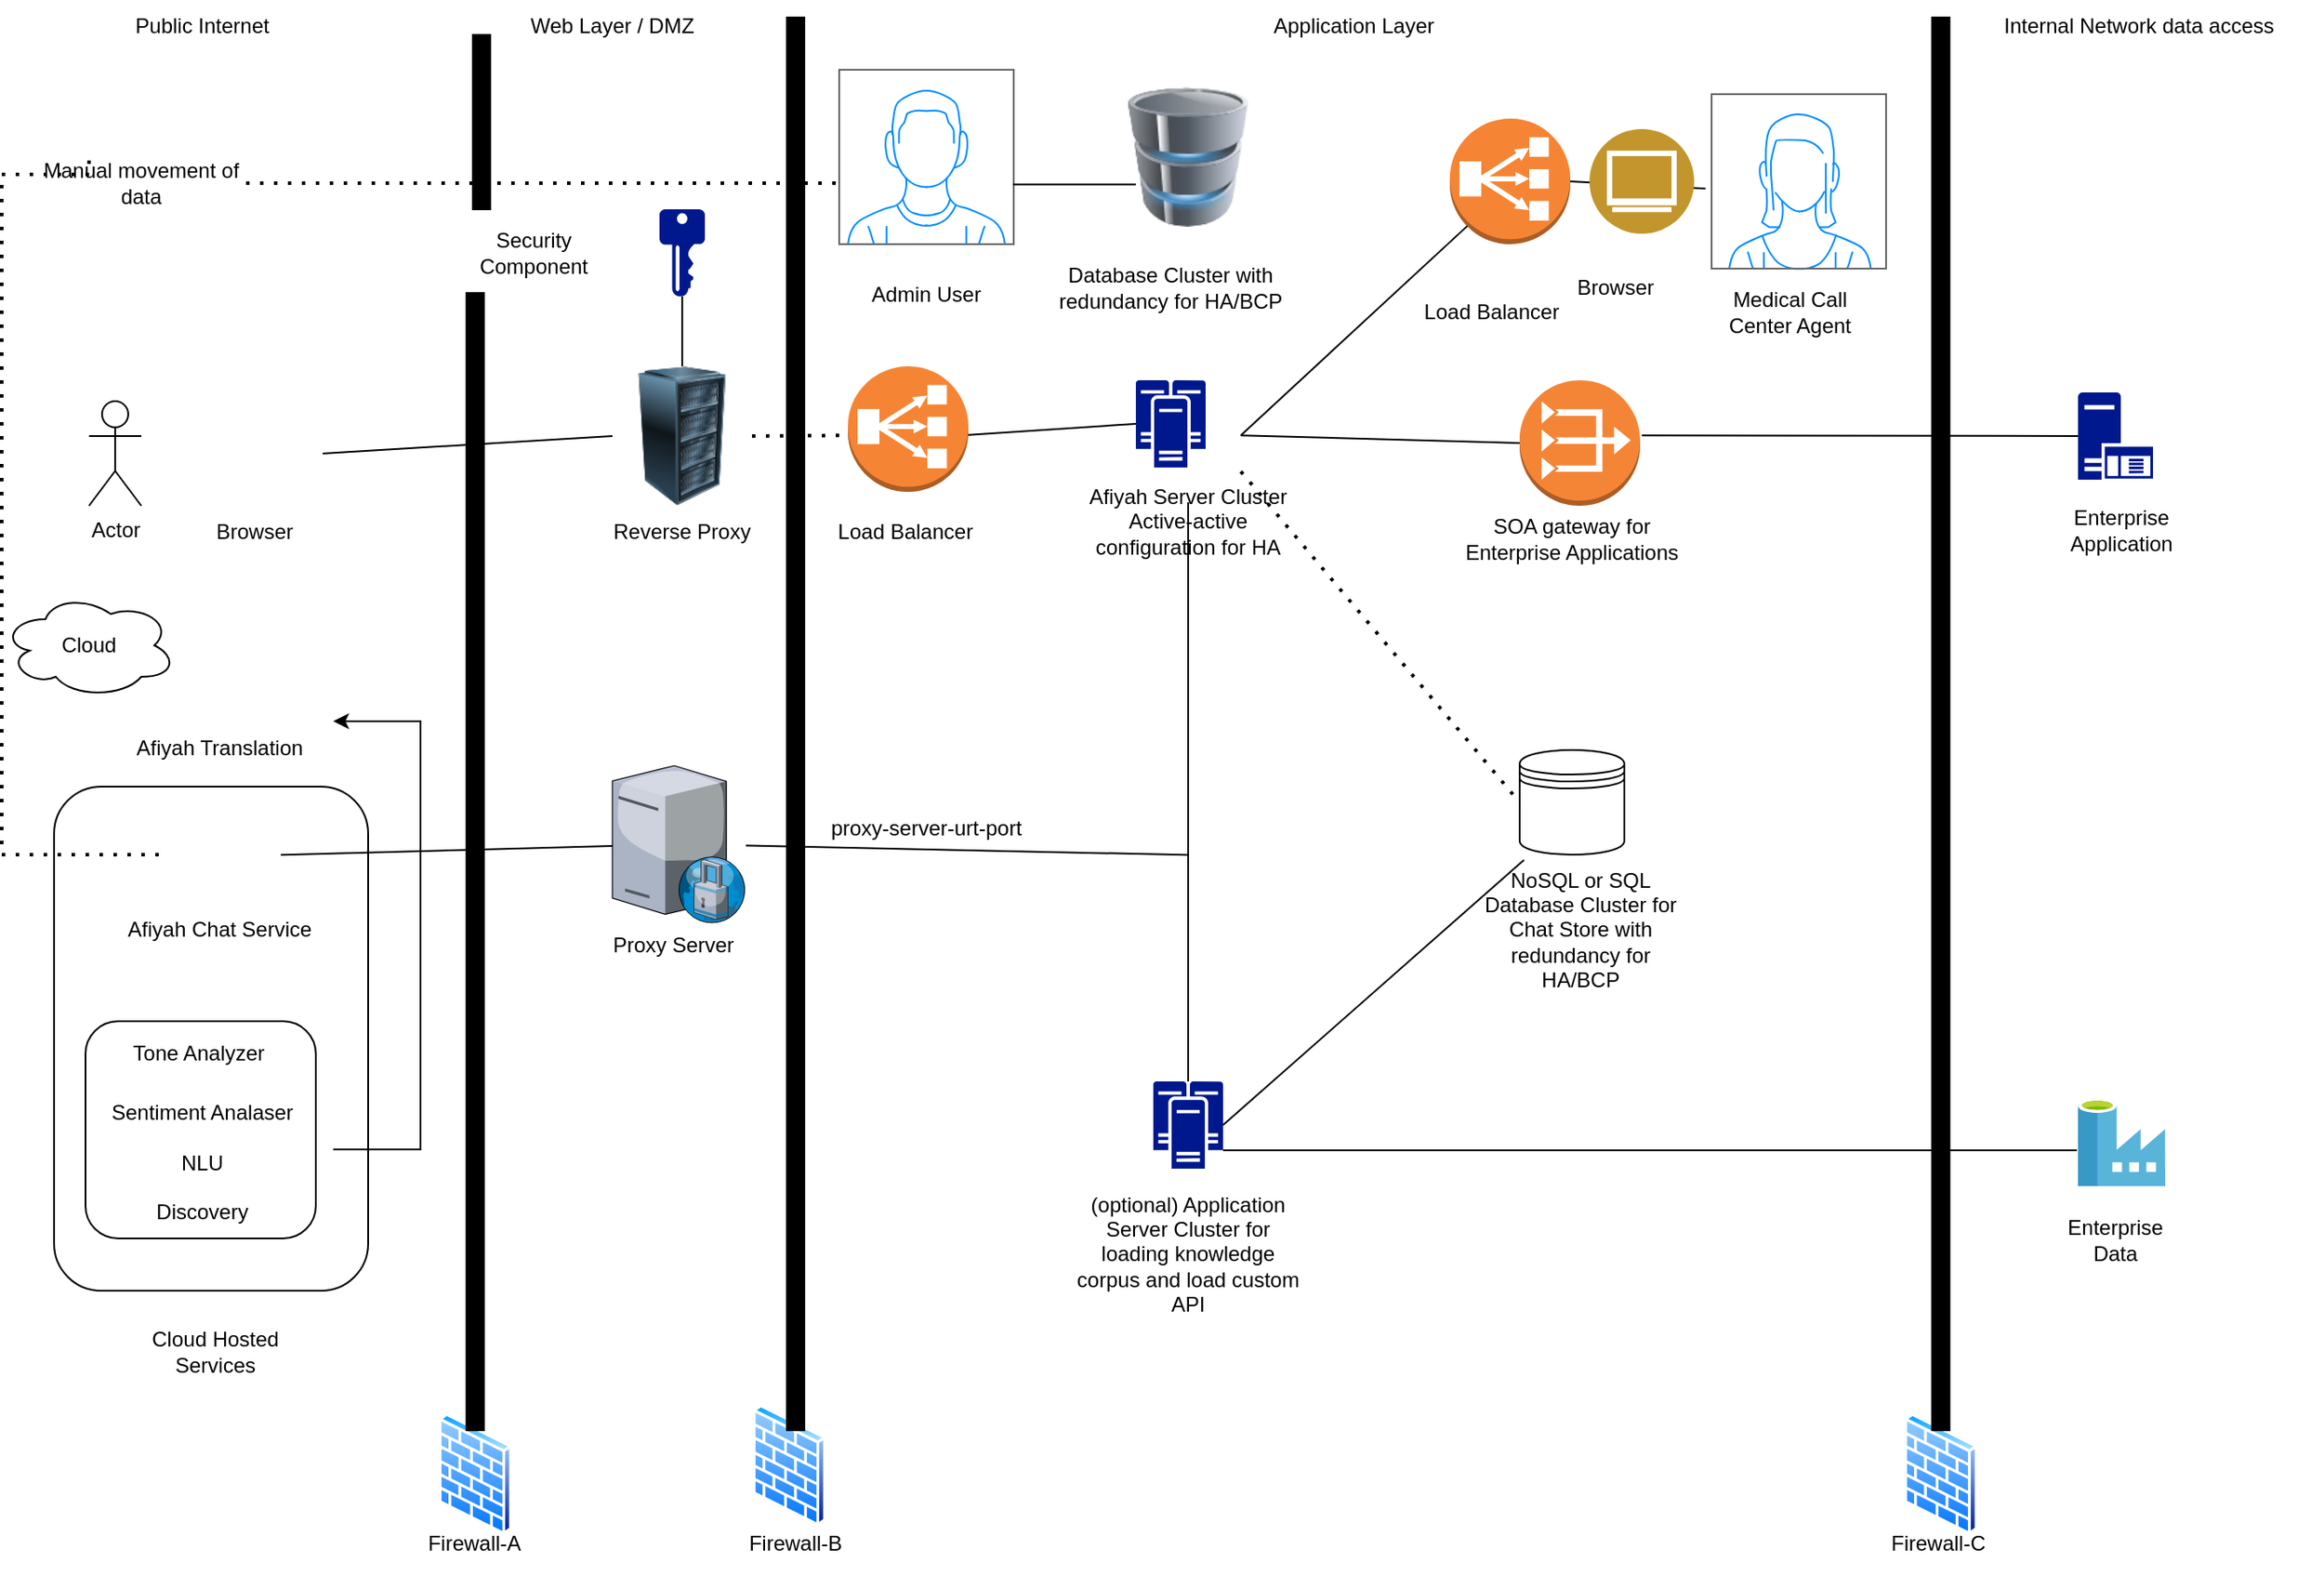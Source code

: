 <mxfile version="18.0.6" type="github">
  <diagram id="MrY4nTr7E3bEZPA-8TqD" name="Page-1">
    <mxGraphModel dx="2156" dy="1447" grid="1" gridSize="10" guides="1" tooltips="1" connect="1" arrows="1" fold="1" page="1" pageScale="1" pageWidth="850" pageHeight="1100" math="0" shadow="0">
      <root>
        <mxCell id="0" />
        <mxCell id="1" parent="0" />
        <mxCell id="UNj2JUYuKpYhm3q00Vne-83" value="" style="rounded=1;whiteSpace=wrap;html=1;" parent="1" vertex="1">
          <mxGeometry x="40" y="451" width="180" height="289" as="geometry" />
        </mxCell>
        <mxCell id="UNj2JUYuKpYhm3q00Vne-84" value="" style="rounded=1;whiteSpace=wrap;html=1;" parent="1" vertex="1">
          <mxGeometry x="58" y="585.5" width="132" height="124.5" as="geometry" />
        </mxCell>
        <mxCell id="UNj2JUYuKpYhm3q00Vne-2" value="Actor" style="shape=umlActor;verticalLabelPosition=bottom;verticalAlign=top;html=1;outlineConnect=0;" parent="1" vertex="1">
          <mxGeometry x="60" y="230" width="30" height="60" as="geometry" />
        </mxCell>
        <mxCell id="UNj2JUYuKpYhm3q00Vne-3" value="" style="shape=image;html=1;verticalAlign=top;verticalLabelPosition=bottom;labelBackgroundColor=#ffffff;imageAspect=0;aspect=fixed;image=https://cdn4.iconfinder.com/data/icons/internet-networking-and-communication-glyph-24/24/Display_screen_lcd_led_monitor_tv-128.png" parent="1" vertex="1">
          <mxGeometry x="110" y="218" width="84" height="84" as="geometry" />
        </mxCell>
        <mxCell id="UNj2JUYuKpYhm3q00Vne-4" value="" style="image;html=1;image=img/lib/clip_art/computers/Server_Rack_128x128.png" parent="1" vertex="1">
          <mxGeometry x="360" y="210" width="80" height="80" as="geometry" />
        </mxCell>
        <mxCell id="UNj2JUYuKpYhm3q00Vne-5" value="" style="sketch=0;aspect=fixed;pointerEvents=1;shadow=0;dashed=0;html=1;strokeColor=none;labelPosition=center;verticalLabelPosition=bottom;verticalAlign=top;align=center;fillColor=#00188D;shape=mxgraph.mscae.enterprise.key_permissions" parent="1" vertex="1">
          <mxGeometry x="387" y="120" width="26" height="50" as="geometry" />
        </mxCell>
        <mxCell id="UNj2JUYuKpYhm3q00Vne-6" value="" style="verticalLabelPosition=bottom;shadow=0;dashed=0;align=center;html=1;verticalAlign=top;strokeWidth=1;shape=mxgraph.mockup.containers.userMale;strokeColor=#666666;strokeColor2=#008cff;" parent="1" vertex="1">
          <mxGeometry x="490" y="40" width="100" height="100" as="geometry" />
        </mxCell>
        <mxCell id="UNj2JUYuKpYhm3q00Vne-7" value="" style="image;html=1;image=img/lib/clip_art/computers/Database_128x128.png" parent="1" vertex="1">
          <mxGeometry x="650" y="50" width="80" height="80" as="geometry" />
        </mxCell>
        <mxCell id="UNj2JUYuKpYhm3q00Vne-8" value="" style="outlineConnect=0;dashed=0;verticalLabelPosition=bottom;verticalAlign=top;align=center;html=1;shape=mxgraph.aws3.classic_load_balancer;fillColor=#F58534;gradientColor=none;" parent="1" vertex="1">
          <mxGeometry x="840" y="68" width="69" height="72" as="geometry" />
        </mxCell>
        <mxCell id="UNj2JUYuKpYhm3q00Vne-10" value="" style="verticalLabelPosition=bottom;shadow=0;dashed=0;align=center;html=1;verticalAlign=top;strokeWidth=1;shape=mxgraph.mockup.containers.userFemale;strokeColor=#666666;strokeColor2=#008cff;" parent="1" vertex="1">
          <mxGeometry x="990" y="54" width="100" height="100" as="geometry" />
        </mxCell>
        <mxCell id="UNj2JUYuKpYhm3q00Vne-12" value="" style="sketch=0;aspect=fixed;pointerEvents=1;shadow=0;dashed=0;html=1;strokeColor=none;labelPosition=center;verticalLabelPosition=bottom;verticalAlign=top;align=center;fillColor=#00188D;shape=mxgraph.mscae.enterprise.cluster_server" parent="1" vertex="1">
          <mxGeometry x="660" y="218" width="40" height="50" as="geometry" />
        </mxCell>
        <mxCell id="UNj2JUYuKpYhm3q00Vne-13" value="" style="outlineConnect=0;dashed=0;verticalLabelPosition=bottom;verticalAlign=top;align=center;html=1;shape=mxgraph.aws3.vpc_nat_gateway;fillColor=#F58536;gradientColor=none;" parent="1" vertex="1">
          <mxGeometry x="880" y="218" width="69" height="72" as="geometry" />
        </mxCell>
        <mxCell id="UNj2JUYuKpYhm3q00Vne-14" value="" style="sketch=0;aspect=fixed;pointerEvents=1;shadow=0;dashed=0;html=1;strokeColor=none;labelPosition=center;verticalLabelPosition=bottom;verticalAlign=top;align=center;fillColor=#00188D;shape=mxgraph.mscae.enterprise.application_server" parent="1" vertex="1">
          <mxGeometry x="1200" y="225" width="43" height="50" as="geometry" />
        </mxCell>
        <mxCell id="UNj2JUYuKpYhm3q00Vne-15" value="" style="shape=image;html=1;verticalAlign=top;verticalLabelPosition=bottom;labelBackgroundColor=#ffffff;imageAspect=0;aspect=fixed;image=https://cdn0.iconfinder.com/data/icons/google-material-design-3-0/48/ic_translate_48px-128.png" parent="1" vertex="1">
          <mxGeometry x="100" y="340" width="88" height="88" as="geometry" />
        </mxCell>
        <mxCell id="UNj2JUYuKpYhm3q00Vne-16" value="Cloud" style="ellipse;shape=cloud;whiteSpace=wrap;html=1;align=center;" parent="1" vertex="1">
          <mxGeometry x="10" y="340" width="100" height="60" as="geometry" />
        </mxCell>
        <mxCell id="UNj2JUYuKpYhm3q00Vne-17" value="" style="verticalLabelPosition=bottom;sketch=0;aspect=fixed;html=1;verticalAlign=top;strokeColor=none;align=center;outlineConnect=0;shape=mxgraph.citrix.proxy_server;" parent="1" vertex="1">
          <mxGeometry x="360" y="439" width="76.5" height="90" as="geometry" />
        </mxCell>
        <mxCell id="UNj2JUYuKpYhm3q00Vne-18" value="" style="shape=datastore;whiteSpace=wrap;html=1;" parent="1" vertex="1">
          <mxGeometry x="880" y="430" width="60" height="60" as="geometry" />
        </mxCell>
        <mxCell id="UNj2JUYuKpYhm3q00Vne-19" value="" style="sketch=0;aspect=fixed;html=1;points=[];align=center;image;fontSize=12;image=img/lib/mscae/Data_Factory.svg;" parent="1" vertex="1">
          <mxGeometry x="1200" y="630" width="50" height="50" as="geometry" />
        </mxCell>
        <mxCell id="UNj2JUYuKpYhm3q00Vne-20" value="" style="sketch=0;aspect=fixed;pointerEvents=1;shadow=0;dashed=0;html=1;strokeColor=none;labelPosition=center;verticalLabelPosition=bottom;verticalAlign=top;align=center;fillColor=#00188D;shape=mxgraph.mscae.enterprise.cluster_server" parent="1" vertex="1">
          <mxGeometry x="670" y="620" width="40" height="50" as="geometry" />
        </mxCell>
        <mxCell id="UNj2JUYuKpYhm3q00Vne-21" value="" style="shape=image;html=1;verticalAlign=top;verticalLabelPosition=bottom;labelBackgroundColor=#ffffff;imageAspect=0;aspect=fixed;image=https://cdn0.iconfinder.com/data/icons/call-center-and-service/32/47-chat-128.png" parent="1" vertex="1">
          <mxGeometry x="100" y="460" width="60" height="60" as="geometry" />
        </mxCell>
        <mxCell id="UNj2JUYuKpYhm3q00Vne-22" value="" style="aspect=fixed;perimeter=ellipsePerimeter;html=1;align=center;shadow=0;dashed=0;spacingTop=3;image;image=img/lib/active_directory/firewall.svg;" parent="1" vertex="1">
          <mxGeometry x="260" y="810" width="42.7" height="70" as="geometry" />
        </mxCell>
        <mxCell id="UNj2JUYuKpYhm3q00Vne-23" value="" style="aspect=fixed;perimeter=ellipsePerimeter;html=1;align=center;shadow=0;dashed=0;spacingTop=3;image;image=img/lib/active_directory/firewall.svg;" parent="1" vertex="1">
          <mxGeometry x="440" y="805" width="42.7" height="70" as="geometry" />
        </mxCell>
        <mxCell id="UNj2JUYuKpYhm3q00Vne-24" value="" style="aspect=fixed;perimeter=ellipsePerimeter;html=1;align=center;shadow=0;dashed=0;spacingTop=3;image;image=img/lib/active_directory/firewall.svg;" parent="1" vertex="1">
          <mxGeometry x="1100" y="810" width="42.7" height="70" as="geometry" />
        </mxCell>
        <mxCell id="UNj2JUYuKpYhm3q00Vne-26" value="Public Internet" style="text;html=1;strokeColor=none;fillColor=none;align=center;verticalAlign=middle;whiteSpace=wrap;rounded=0;" parent="1" vertex="1">
          <mxGeometry x="60" width="130" height="30" as="geometry" />
        </mxCell>
        <mxCell id="UNj2JUYuKpYhm3q00Vne-27" value="Web Layer / DMZ" style="text;html=1;strokeColor=none;fillColor=none;align=center;verticalAlign=middle;whiteSpace=wrap;rounded=0;" parent="1" vertex="1">
          <mxGeometry x="295" width="130" height="30" as="geometry" />
        </mxCell>
        <mxCell id="UNj2JUYuKpYhm3q00Vne-28" value="Application Layer" style="text;html=1;strokeColor=none;fillColor=none;align=center;verticalAlign=middle;whiteSpace=wrap;rounded=0;" parent="1" vertex="1">
          <mxGeometry x="720" width="130" height="30" as="geometry" />
        </mxCell>
        <mxCell id="UNj2JUYuKpYhm3q00Vne-29" value="Internal Network data access" style="text;html=1;strokeColor=none;fillColor=none;align=center;verticalAlign=middle;whiteSpace=wrap;rounded=0;" parent="1" vertex="1">
          <mxGeometry x="1130" width="210" height="30" as="geometry" />
        </mxCell>
        <mxCell id="UNj2JUYuKpYhm3q00Vne-30" value="Manual movement of data" style="text;html=1;strokeColor=none;fillColor=none;align=center;verticalAlign=middle;whiteSpace=wrap;rounded=0;" parent="1" vertex="1">
          <mxGeometry x="30" y="90" width="120" height="30" as="geometry" />
        </mxCell>
        <mxCell id="UNj2JUYuKpYhm3q00Vne-31" value="Security Component" style="text;html=1;strokeColor=none;fillColor=none;align=center;verticalAlign=middle;whiteSpace=wrap;rounded=0;" parent="1" vertex="1">
          <mxGeometry x="270" y="130" width="90" height="30" as="geometry" />
        </mxCell>
        <mxCell id="UNj2JUYuKpYhm3q00Vne-32" value="Admin User" style="text;html=1;strokeColor=none;fillColor=none;align=center;verticalAlign=middle;whiteSpace=wrap;rounded=0;" parent="1" vertex="1">
          <mxGeometry x="495" y="154" width="90" height="30" as="geometry" />
        </mxCell>
        <mxCell id="UNj2JUYuKpYhm3q00Vne-33" value="Database Cluster with redundancy for HA/BCP" style="text;html=1;strokeColor=none;fillColor=none;align=center;verticalAlign=middle;whiteSpace=wrap;rounded=0;" parent="1" vertex="1">
          <mxGeometry x="595" y="150" width="170" height="30" as="geometry" />
        </mxCell>
        <mxCell id="UNj2JUYuKpYhm3q00Vne-34" value="Load Balancer" style="text;html=1;strokeColor=none;fillColor=none;align=center;verticalAlign=middle;whiteSpace=wrap;rounded=0;" parent="1" vertex="1">
          <mxGeometry x="819" y="164" width="90" height="30" as="geometry" />
        </mxCell>
        <mxCell id="UNj2JUYuKpYhm3q00Vne-35" value="Browser&lt;span style=&quot;color: rgba(0, 0, 0, 0); font-family: monospace; font-size: 0px; text-align: start;&quot;&gt;%3CmxGraphModel%3E%3Croot%3E%3CmxCell%20id%3D%220%22%2F%3E%3CmxCell%20id%3D%221%22%20parent%3D%220%22%2F%3E%3CmxCell%20id%3D%222%22%20value%3D%22Security%20Component%22%20style%3D%22text%3Bhtml%3D1%3BstrokeColor%3Dnone%3BfillColor%3Dnone%3Balign%3Dcenter%3BverticalAlign%3Dmiddle%3BwhiteSpace%3Dwrap%3Brounded%3D0%3B%22%20vertex%3D%221%22%20parent%3D%221%22%3E%3CmxGeometry%20x%3D%22290%22%20y%3D%22134%22%20width%3D%2290%22%20height%3D%2230%22%20as%3D%22geometry%22%2F%3E%3C%2FmxCell%3E%3C%2Froot%3E%3C%2FmxGraphModel%3E&lt;/span&gt;" style="text;html=1;strokeColor=none;fillColor=none;align=center;verticalAlign=middle;whiteSpace=wrap;rounded=0;" parent="1" vertex="1">
          <mxGeometry x="890" y="150" width="90" height="30" as="geometry" />
        </mxCell>
        <mxCell id="UNj2JUYuKpYhm3q00Vne-36" value="Medical Call Center Agent" style="text;html=1;strokeColor=none;fillColor=none;align=center;verticalAlign=middle;whiteSpace=wrap;rounded=0;" parent="1" vertex="1">
          <mxGeometry x="990" y="164" width="90" height="30" as="geometry" />
        </mxCell>
        <mxCell id="UNj2JUYuKpYhm3q00Vne-37" value="Browser" style="text;html=1;strokeColor=none;fillColor=none;align=center;verticalAlign=middle;whiteSpace=wrap;rounded=0;" parent="1" vertex="1">
          <mxGeometry x="110" y="290" width="90" height="30" as="geometry" />
        </mxCell>
        <mxCell id="UNj2JUYuKpYhm3q00Vne-39" value="Reverse Proxy" style="text;html=1;strokeColor=none;fillColor=none;align=center;verticalAlign=middle;whiteSpace=wrap;rounded=0;" parent="1" vertex="1">
          <mxGeometry x="355" y="290" width="90" height="30" as="geometry" />
        </mxCell>
        <mxCell id="UNj2JUYuKpYhm3q00Vne-40" value="Load Balancer&lt;span style=&quot;color: rgba(0, 0, 0, 0); font-family: monospace; font-size: 0px; text-align: start;&quot;&gt;%3CmxGraphModel%3E%3Croot%3E%3CmxCell%20id%3D%220%22%2F%3E%3CmxCell%20id%3D%221%22%20parent%3D%220%22%2F%3E%3CmxCell%20id%3D%222%22%20value%3D%22Security%20Component%22%20style%3D%22text%3Bhtml%3D1%3BstrokeColor%3Dnone%3BfillColor%3Dnone%3Balign%3Dcenter%3BverticalAlign%3Dmiddle%3BwhiteSpace%3Dwrap%3Brounded%3D0%3B%22%20vertex%3D%221%22%20parent%3D%221%22%3E%3CmxGeometry%20x%3D%22290%22%20y%3D%22134%22%20width%3D%2290%22%20height%3D%2230%22%20as%3D%22geometry%22%2F%3E%3C%2FmxCell%3E%3C%2Froot%3E%3C%2FmxGraphModel%3E&lt;/span&gt;" style="text;html=1;strokeColor=none;fillColor=none;align=center;verticalAlign=middle;whiteSpace=wrap;rounded=0;" parent="1" vertex="1">
          <mxGeometry x="482.7" y="290" width="90" height="30" as="geometry" />
        </mxCell>
        <mxCell id="UNj2JUYuKpYhm3q00Vne-41" value="Afiyah Server Cluster Active-active configuration for HA" style="text;html=1;strokeColor=none;fillColor=none;align=center;verticalAlign=middle;whiteSpace=wrap;rounded=0;" parent="1" vertex="1">
          <mxGeometry x="625" y="268" width="130" height="62" as="geometry" />
        </mxCell>
        <mxCell id="UNj2JUYuKpYhm3q00Vne-42" value="SOA gateway for Enterprise Applications" style="text;html=1;strokeColor=none;fillColor=none;align=center;verticalAlign=middle;whiteSpace=wrap;rounded=0;" parent="1" vertex="1">
          <mxGeometry x="845" y="278" width="130" height="62" as="geometry" />
        </mxCell>
        <mxCell id="UNj2JUYuKpYhm3q00Vne-43" value="Enterprise Application" style="text;html=1;strokeColor=none;fillColor=none;align=center;verticalAlign=middle;whiteSpace=wrap;rounded=0;" parent="1" vertex="1">
          <mxGeometry x="1170" y="273" width="110" height="62" as="geometry" />
        </mxCell>
        <mxCell id="UNj2JUYuKpYhm3q00Vne-44" value="NoSQL or SQL Database Cluster for Chat Store with redundancy for HA/BCP" style="text;html=1;strokeColor=none;fillColor=none;align=center;verticalAlign=middle;whiteSpace=wrap;rounded=0;" parent="1" vertex="1">
          <mxGeometry x="850" y="493" width="130" height="80" as="geometry" />
        </mxCell>
        <mxCell id="UNj2JUYuKpYhm3q00Vne-45" value="(optional) Application Server Cluster for loading knowledge corpus and load custom API" style="text;html=1;strokeColor=none;fillColor=none;align=center;verticalAlign=middle;whiteSpace=wrap;rounded=0;" parent="1" vertex="1">
          <mxGeometry x="625" y="688" width="130" height="62" as="geometry" />
        </mxCell>
        <mxCell id="UNj2JUYuKpYhm3q00Vne-46" value="proxy-server-urt-port" style="text;html=1;strokeColor=none;fillColor=none;align=center;verticalAlign=middle;whiteSpace=wrap;rounded=0;" parent="1" vertex="1">
          <mxGeometry x="475" y="444" width="130" height="62" as="geometry" />
        </mxCell>
        <mxCell id="UNj2JUYuKpYhm3q00Vne-86" style="edgeStyle=orthogonalEdgeStyle;rounded=0;orthogonalLoop=1;jettySize=auto;html=1;exitX=1;exitY=0.5;exitDx=0;exitDy=0;entryX=1;entryY=0.25;entryDx=0;entryDy=0;" parent="1" source="UNj2JUYuKpYhm3q00Vne-50" target="UNj2JUYuKpYhm3q00Vne-48" edge="1">
          <mxGeometry relative="1" as="geometry">
            <Array as="points">
              <mxPoint x="250" y="659" />
              <mxPoint x="250" y="413" />
            </Array>
          </mxGeometry>
        </mxCell>
        <mxCell id="UNj2JUYuKpYhm3q00Vne-47" value="Afiyah Chat Service" style="text;html=1;strokeColor=none;fillColor=none;align=center;verticalAlign=middle;whiteSpace=wrap;rounded=0;" parent="1" vertex="1">
          <mxGeometry x="70" y="502" width="130" height="62" as="geometry" />
        </mxCell>
        <mxCell id="UNj2JUYuKpYhm3q00Vne-48" value="Afiyah Translation" style="text;html=1;strokeColor=none;fillColor=none;align=center;verticalAlign=middle;whiteSpace=wrap;rounded=0;" parent="1" vertex="1">
          <mxGeometry x="70" y="398" width="130" height="62" as="geometry" />
        </mxCell>
        <mxCell id="UNj2JUYuKpYhm3q00Vne-49" value="Tone Analyzer" style="text;html=1;strokeColor=none;fillColor=none;align=center;verticalAlign=middle;whiteSpace=wrap;rounded=0;" parent="1" vertex="1">
          <mxGeometry x="58" y="573" width="130" height="62" as="geometry" />
        </mxCell>
        <mxCell id="UNj2JUYuKpYhm3q00Vne-50" value="&lt;br&gt;Sentiment Analaser&lt;br&gt;&lt;br&gt;NLU&lt;br&gt;&lt;br&gt;Discovery" style="text;html=1;strokeColor=none;fillColor=none;align=center;verticalAlign=middle;whiteSpace=wrap;rounded=0;" parent="1" vertex="1">
          <mxGeometry x="50" y="573" width="150" height="172" as="geometry" />
        </mxCell>
        <mxCell id="UNj2JUYuKpYhm3q00Vne-51" value="Cloud Hosted Services" style="text;html=1;strokeColor=none;fillColor=none;align=center;verticalAlign=middle;whiteSpace=wrap;rounded=0;" parent="1" vertex="1">
          <mxGeometry x="75" y="760" width="115" height="30" as="geometry" />
        </mxCell>
        <mxCell id="UNj2JUYuKpYhm3q00Vne-52" value="Firewall-A" style="text;html=1;strokeColor=none;fillColor=none;align=center;verticalAlign=middle;whiteSpace=wrap;rounded=0;" parent="1" vertex="1">
          <mxGeometry x="251.35" y="870" width="60" height="30" as="geometry" />
        </mxCell>
        <mxCell id="UNj2JUYuKpYhm3q00Vne-53" value="Firewall-B" style="text;html=1;strokeColor=none;fillColor=none;align=center;verticalAlign=middle;whiteSpace=wrap;rounded=0;" parent="1" vertex="1">
          <mxGeometry x="435" y="870" width="60" height="30" as="geometry" />
        </mxCell>
        <mxCell id="UNj2JUYuKpYhm3q00Vne-54" value="Firewall-C" style="text;html=1;strokeColor=none;fillColor=none;align=center;verticalAlign=middle;whiteSpace=wrap;rounded=0;" parent="1" vertex="1">
          <mxGeometry x="1090" y="860" width="60" height="50" as="geometry" />
        </mxCell>
        <mxCell id="UNj2JUYuKpYhm3q00Vne-55" value="Enterprise Data" style="text;html=1;strokeColor=none;fillColor=none;align=center;verticalAlign=middle;whiteSpace=wrap;rounded=0;" parent="1" vertex="1">
          <mxGeometry x="1179" y="680" width="85" height="62" as="geometry" />
        </mxCell>
        <mxCell id="UNj2JUYuKpYhm3q00Vne-56" value="" style="verticalLabelPosition=bottom;html=1;verticalAlign=top;align=center;shape=mxgraph.floorplan.wall;fillColor=#000000;direction=south;" parent="1" vertex="1">
          <mxGeometry x="280" y="20" width="10" height="100" as="geometry" />
        </mxCell>
        <mxCell id="UNj2JUYuKpYhm3q00Vne-57" value="" style="verticalLabelPosition=bottom;html=1;verticalAlign=top;align=center;shape=mxgraph.floorplan.wall;fillColor=#000000;direction=south;" parent="1" vertex="1">
          <mxGeometry x="276.35" y="168" width="10" height="652" as="geometry" />
        </mxCell>
        <mxCell id="UNj2JUYuKpYhm3q00Vne-58" value="" style="verticalLabelPosition=bottom;html=1;verticalAlign=top;align=center;shape=mxgraph.floorplan.wall;fillColor=#000000;direction=south;" parent="1" vertex="1">
          <mxGeometry x="460" y="10" width="10" height="810" as="geometry" />
        </mxCell>
        <mxCell id="UNj2JUYuKpYhm3q00Vne-59" value="" style="verticalLabelPosition=bottom;html=1;verticalAlign=top;align=center;shape=mxgraph.floorplan.wall;fillColor=#000000;direction=south;" parent="1" vertex="1">
          <mxGeometry x="1116.35" y="10" width="10" height="810" as="geometry" />
        </mxCell>
        <mxCell id="UNj2JUYuKpYhm3q00Vne-60" value="" style="endArrow=none;dashed=1;html=1;dashPattern=1 3;strokeWidth=2;rounded=0;exitX=1;exitY=0.5;exitDx=0;exitDy=0;entryX=0.359;entryY=0.277;entryDx=0;entryDy=0;entryPerimeter=0;" parent="1" source="UNj2JUYuKpYhm3q00Vne-4" edge="1">
          <mxGeometry width="50" height="50" relative="1" as="geometry">
            <mxPoint x="810" y="390" as="sourcePoint" />
            <mxPoint x="500.087" y="249.577" as="targetPoint" />
          </mxGeometry>
        </mxCell>
        <mxCell id="UNj2JUYuKpYhm3q00Vne-61" value="" style="endArrow=none;dashed=1;html=1;dashPattern=1 3;strokeWidth=2;rounded=0;exitX=0.517;exitY=0.3;exitDx=0;exitDy=0;exitPerimeter=0;entryX=0;entryY=0.5;entryDx=0;entryDy=0;" parent="1" target="UNj2JUYuKpYhm3q00Vne-18" edge="1">
          <mxGeometry width="50" height="50" relative="1" as="geometry">
            <mxPoint x="720.181" y="270.3" as="sourcePoint" />
            <mxPoint x="860" y="340" as="targetPoint" />
          </mxGeometry>
        </mxCell>
        <mxCell id="UNj2JUYuKpYhm3q00Vne-63" value="" style="endArrow=none;dashed=1;html=1;dashPattern=1 3;strokeWidth=2;rounded=0;exitX=1;exitY=0.5;exitDx=0;exitDy=0;entryX=-0.035;entryY=0.688;entryDx=0;entryDy=0;entryPerimeter=0;" parent="1" source="UNj2JUYuKpYhm3q00Vne-30" target="UNj2JUYuKpYhm3q00Vne-6" edge="1">
          <mxGeometry width="50" height="50" relative="1" as="geometry">
            <mxPoint x="200" y="120" as="sourcePoint" />
            <mxPoint x="250" y="70" as="targetPoint" />
            <Array as="points">
              <mxPoint x="487" y="105" />
            </Array>
          </mxGeometry>
        </mxCell>
        <mxCell id="UNj2JUYuKpYhm3q00Vne-64" value="" style="endArrow=none;html=1;rounded=0;exitX=0.996;exitY=0.658;exitDx=0;exitDy=0;exitPerimeter=0;entryX=0.125;entryY=0.697;entryDx=0;entryDy=0;entryPerimeter=0;" parent="1" source="UNj2JUYuKpYhm3q00Vne-6" target="UNj2JUYuKpYhm3q00Vne-7" edge="1">
          <mxGeometry width="50" height="50" relative="1" as="geometry">
            <mxPoint x="610" y="100" as="sourcePoint" />
            <mxPoint x="660" y="50" as="targetPoint" />
          </mxGeometry>
        </mxCell>
        <mxCell id="UNj2JUYuKpYhm3q00Vne-65" value="" style="endArrow=none;html=1;rounded=0;exitX=1;exitY=0.5;exitDx=0;exitDy=0;entryX=0;entryY=0.5;entryDx=0;entryDy=0;" parent="1" source="UNj2JUYuKpYhm3q00Vne-3" target="UNj2JUYuKpYhm3q00Vne-4" edge="1">
          <mxGeometry width="50" height="50" relative="1" as="geometry">
            <mxPoint x="810" y="390" as="sourcePoint" />
            <mxPoint x="860" y="340" as="targetPoint" />
          </mxGeometry>
        </mxCell>
        <mxCell id="UNj2JUYuKpYhm3q00Vne-70" value="" style="endArrow=none;html=1;rounded=0;exitX=0.122;exitY=0.544;exitDx=0;exitDy=0;exitPerimeter=0;" parent="1" target="UNj2JUYuKpYhm3q00Vne-17" edge="1">
          <mxGeometry width="50" height="50" relative="1" as="geometry">
            <mxPoint x="169.946" y="490.144" as="sourcePoint" />
            <mxPoint x="270" y="490" as="targetPoint" />
          </mxGeometry>
        </mxCell>
        <mxCell id="UNj2JUYuKpYhm3q00Vne-71" value="" style="endArrow=none;html=1;rounded=0;entryX=0.495;entryY=0.544;entryDx=0;entryDy=0;entryPerimeter=0;" parent="1" source="UNj2JUYuKpYhm3q00Vne-17" edge="1">
          <mxGeometry width="50" height="50" relative="1" as="geometry">
            <mxPoint x="510" y="560" as="sourcePoint" />
            <mxPoint x="689.535" y="490.144" as="targetPoint" />
          </mxGeometry>
        </mxCell>
        <mxCell id="UNj2JUYuKpYhm3q00Vne-72" value="Proxy Server" style="text;html=1;strokeColor=none;fillColor=none;align=center;verticalAlign=middle;whiteSpace=wrap;rounded=0;" parent="1" vertex="1">
          <mxGeometry x="330" y="511" width="130" height="62" as="geometry" />
        </mxCell>
        <mxCell id="UNj2JUYuKpYhm3q00Vne-73" value="" style="endArrow=none;html=1;rounded=0;exitX=0.5;exitY=0.323;exitDx=0;exitDy=0;exitPerimeter=0;entryX=0.5;entryY=0;entryDx=0;entryDy=0;entryPerimeter=0;" parent="1" source="UNj2JUYuKpYhm3q00Vne-41" target="UNj2JUYuKpYhm3q00Vne-20" edge="1">
          <mxGeometry width="50" height="50" relative="1" as="geometry">
            <mxPoint x="689.535" y="370.311" as="sourcePoint" />
            <mxPoint x="800" y="430" as="targetPoint" />
          </mxGeometry>
        </mxCell>
        <mxCell id="UNj2JUYuKpYhm3q00Vne-74" value="" style="endArrow=none;html=1;rounded=0;exitX=0.402;exitY=0.277;exitDx=0;exitDy=0;exitPerimeter=0;entryX=0;entryY=0.5;entryDx=0;entryDy=0;entryPerimeter=0;" parent="1" target="UNj2JUYuKpYhm3q00Vne-12" edge="1">
          <mxGeometry width="50" height="50" relative="1" as="geometry">
            <mxPoint x="559.986" y="249.577" as="sourcePoint" />
            <mxPoint x="820" y="460" as="targetPoint" />
          </mxGeometry>
        </mxCell>
        <mxCell id="UNj2JUYuKpYhm3q00Vne-75" value="" style="endArrow=none;html=1;rounded=0;exitX=0.517;exitY=0.277;exitDx=0;exitDy=0;exitPerimeter=0;entryX=0.145;entryY=0.855;entryDx=0;entryDy=0;entryPerimeter=0;" parent="1" target="UNj2JUYuKpYhm3q00Vne-8" edge="1">
          <mxGeometry width="50" height="50" relative="1" as="geometry">
            <mxPoint x="720.181" y="249.577" as="sourcePoint" />
            <mxPoint x="820" y="250" as="targetPoint" />
          </mxGeometry>
        </mxCell>
        <mxCell id="UNj2JUYuKpYhm3q00Vne-76" value="" style="endArrow=none;html=1;rounded=0;exitX=0.517;exitY=0.277;exitDx=0;exitDy=0;exitPerimeter=0;entryX=0;entryY=0.5;entryDx=0;entryDy=0;entryPerimeter=0;" parent="1" target="UNj2JUYuKpYhm3q00Vne-13" edge="1">
          <mxGeometry width="50" height="50" relative="1" as="geometry">
            <mxPoint x="720.181" y="249.577" as="sourcePoint" />
            <mxPoint x="840" y="260" as="targetPoint" />
          </mxGeometry>
        </mxCell>
        <mxCell id="UNj2JUYuKpYhm3q00Vne-77" value="" style="endArrow=none;html=1;rounded=0;exitX=1;exitY=0.5;exitDx=0;exitDy=0;exitPerimeter=0;entryX=0.25;entryY=0;entryDx=0;entryDy=0;" parent="1" source="UNj2JUYuKpYhm3q00Vne-20" target="UNj2JUYuKpYhm3q00Vne-44" edge="1">
          <mxGeometry width="50" height="50" relative="1" as="geometry">
            <mxPoint x="780" y="390" as="sourcePoint" />
            <mxPoint x="830" y="340" as="targetPoint" />
          </mxGeometry>
        </mxCell>
        <mxCell id="UNj2JUYuKpYhm3q00Vne-78" value="" style="endArrow=none;html=1;exitX=0.682;exitY=0.277;exitDx=0;exitDy=0;exitPerimeter=0;entryX=0;entryY=0.5;entryDx=0;entryDy=0;entryPerimeter=0;" parent="1" target="UNj2JUYuKpYhm3q00Vne-14" edge="1">
          <mxGeometry width="50" height="50" relative="1" as="geometry">
            <mxPoint x="950.026" y="249.577" as="sourcePoint" />
            <mxPoint x="1040" y="230" as="targetPoint" />
          </mxGeometry>
        </mxCell>
        <mxCell id="UNj2JUYuKpYhm3q00Vne-79" value="" style="endArrow=none;html=1;rounded=0;exitX=1;exitY=0.79;exitDx=0;exitDy=0;exitPerimeter=0;entryX=0.861;entryY=0.732;entryDx=0;entryDy=0;entryPerimeter=0;" parent="1" source="UNj2JUYuKpYhm3q00Vne-20" edge="1">
          <mxGeometry width="50" height="50" relative="1" as="geometry">
            <mxPoint x="750" y="490" as="sourcePoint" />
            <mxPoint x="1199.373" y="659.532" as="targetPoint" />
          </mxGeometry>
        </mxCell>
        <mxCell id="UNj2JUYuKpYhm3q00Vne-80" value="" style="endArrow=none;html=1;exitX=1;exitY=0.5;exitDx=0;exitDy=0;exitPerimeter=0;entryX=-0.035;entryY=0.541;entryDx=0;entryDy=0;entryPerimeter=0;" parent="1" source="UNj2JUYuKpYhm3q00Vne-8" target="UNj2JUYuKpYhm3q00Vne-10" edge="1">
          <mxGeometry width="50" height="50" relative="1" as="geometry">
            <mxPoint x="920" y="100" as="sourcePoint" />
            <mxPoint x="970" y="50" as="targetPoint" />
          </mxGeometry>
        </mxCell>
        <mxCell id="UNj2JUYuKpYhm3q00Vne-81" value="" style="aspect=fixed;perimeter=ellipsePerimeter;html=1;align=center;shadow=0;dashed=0;fontColor=#4277BB;labelBackgroundColor=#ffffff;fontSize=12;spacingTop=3;image;image=img/lib/ibm/users/browser.svg;" parent="1" vertex="1">
          <mxGeometry x="920" y="74" width="60" height="60" as="geometry" />
        </mxCell>
        <mxCell id="UNj2JUYuKpYhm3q00Vne-85" value="" style="endArrow=none;html=1;rounded=0;exitX=0.5;exitY=0;exitDx=0;exitDy=0;entryX=0.5;entryY=1;entryDx=0;entryDy=0;entryPerimeter=0;" parent="1" source="UNj2JUYuKpYhm3q00Vne-4" target="UNj2JUYuKpYhm3q00Vne-5" edge="1">
          <mxGeometry width="50" height="50" relative="1" as="geometry">
            <mxPoint x="410" y="230" as="sourcePoint" />
            <mxPoint x="460" y="180" as="targetPoint" />
          </mxGeometry>
        </mxCell>
        <mxCell id="UNj2JUYuKpYhm3q00Vne-88" value="" style="endArrow=none;dashed=1;html=1;dashPattern=1 3;strokeWidth=2;rounded=0;entryX=0.25;entryY=0;entryDx=0;entryDy=0;edgeStyle=orthogonalEdgeStyle;exitX=0;exitY=0.5;exitDx=0;exitDy=0;" parent="1" source="UNj2JUYuKpYhm3q00Vne-21" target="UNj2JUYuKpYhm3q00Vne-30" edge="1">
          <mxGeometry width="50" height="50" relative="1" as="geometry">
            <mxPoint x="70" y="550" as="sourcePoint" />
            <mxPoint x="120" y="500" as="targetPoint" />
            <Array as="points">
              <mxPoint x="10" y="490" />
              <mxPoint x="10" y="100" />
              <mxPoint x="60" y="100" />
            </Array>
          </mxGeometry>
        </mxCell>
        <mxCell id="UNj2JUYuKpYhm3q00Vne-89" value="" style="outlineConnect=0;dashed=0;verticalLabelPosition=bottom;verticalAlign=top;align=center;html=1;shape=mxgraph.aws3.classic_load_balancer;fillColor=#F58534;gradientColor=none;" parent="1" vertex="1">
          <mxGeometry x="495" y="210" width="69" height="72" as="geometry" />
        </mxCell>
      </root>
    </mxGraphModel>
  </diagram>
</mxfile>
